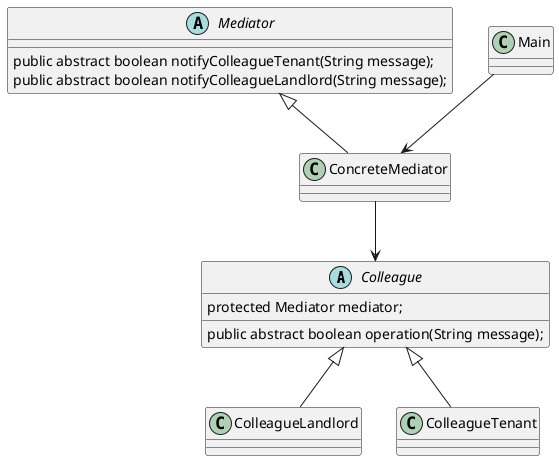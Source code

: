 @startuml
abstract class Colleague {
    protected Mediator mediator;
    public abstract boolean operation(String message);
}
class ColleagueLandlord extends Colleague {

}
class ColleagueTenant extends Colleague {

}
abstract class Mediator {
    public abstract boolean notifyColleagueTenant(String message);
    public abstract boolean notifyColleagueLandlord(String message);
}
class ConcreteMediator extends Mediator{
}
ConcreteMediator-->Colleague
class Main {}
Main -->ConcreteMediator
@enduml